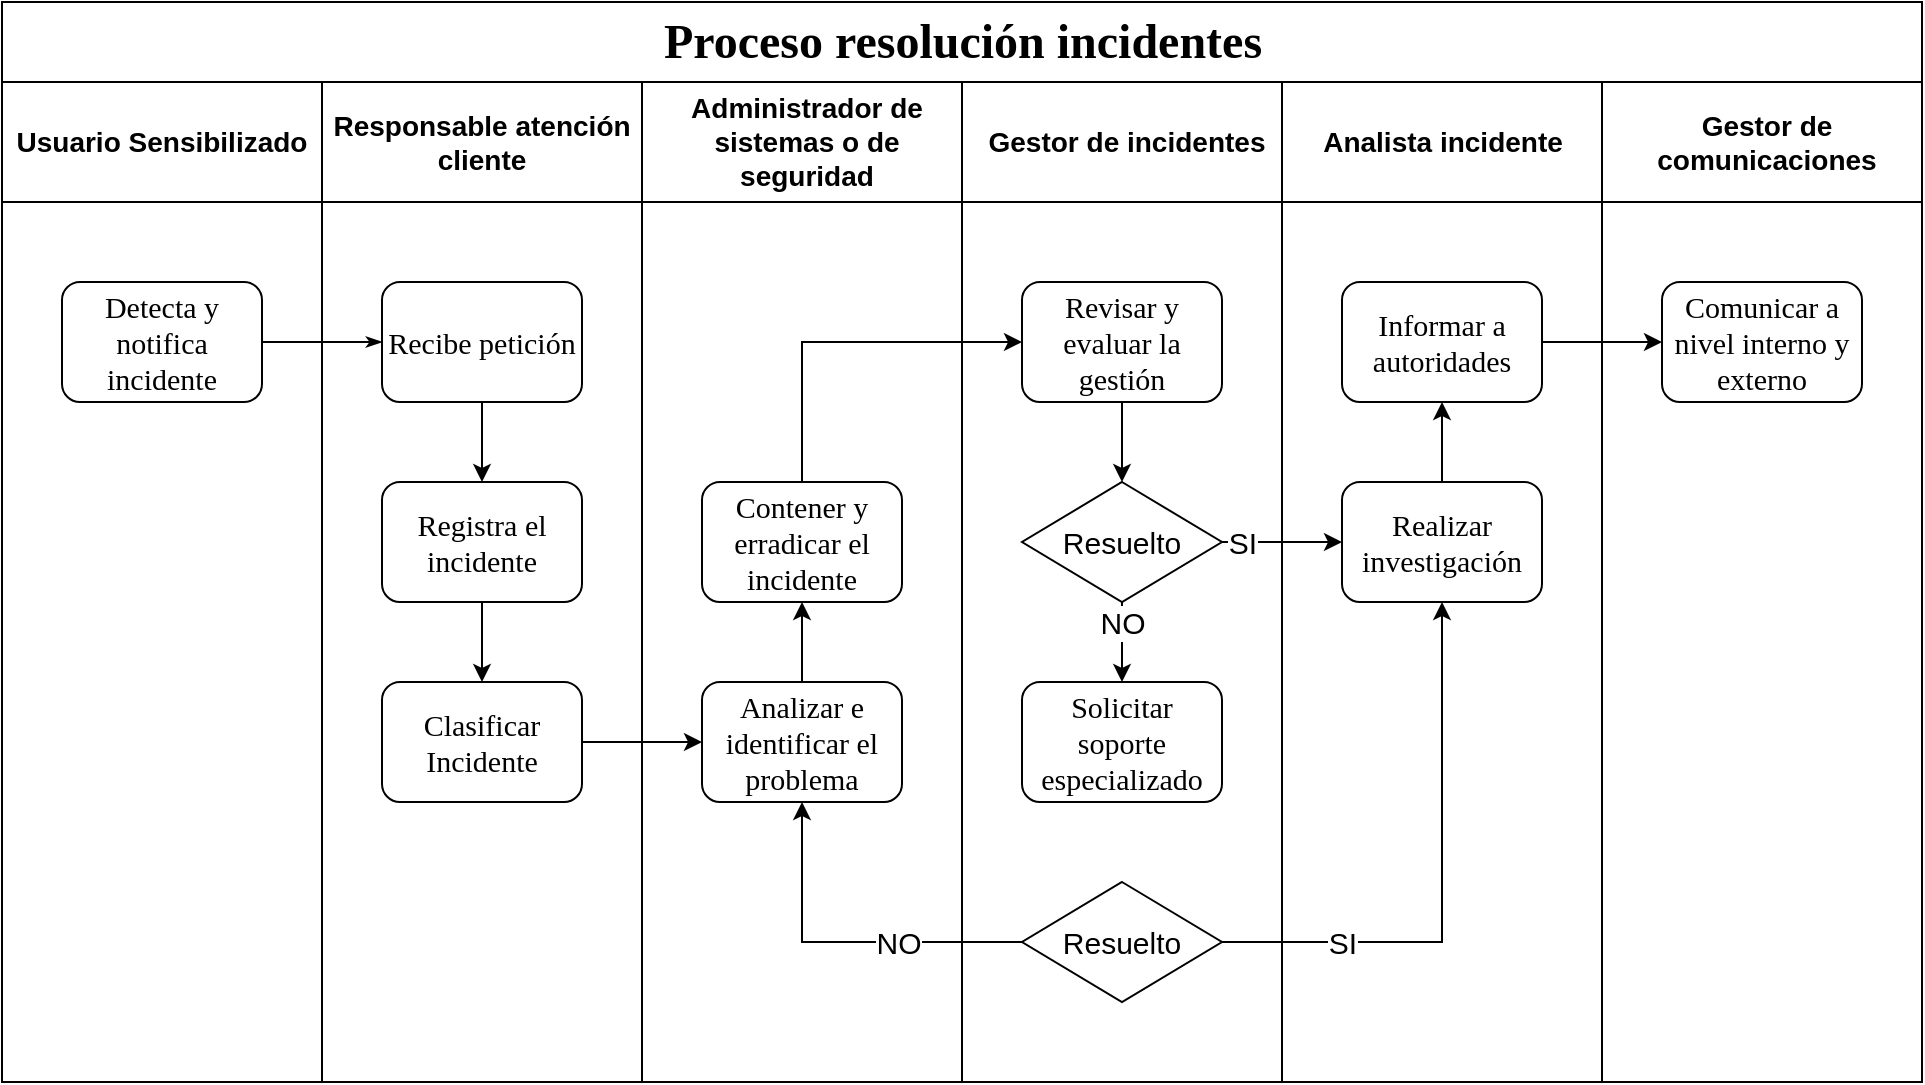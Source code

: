 <mxfile version="21.6.2" type="github">
  <diagram name="Page-1" id="74e2e168-ea6b-b213-b513-2b3c1d86103e">
    <mxGraphModel dx="1434" dy="782" grid="1" gridSize="10" guides="1" tooltips="1" connect="1" arrows="1" fold="1" page="1" pageScale="1" pageWidth="1100" pageHeight="850" background="none" math="0" shadow="0">
      <root>
        <mxCell id="0" />
        <mxCell id="1" parent="0" />
        <mxCell id="77e6c97f196da883-1" value="&lt;font style=&quot;font-size: 24px;&quot;&gt;Proceso resolución incidentes&lt;/font&gt;" style="swimlane;html=1;childLayout=stackLayout;startSize=40;rounded=0;shadow=0;labelBackgroundColor=none;strokeWidth=1;fontFamily=Verdana;fontSize=8;align=center;" parent="1" vertex="1">
          <mxGeometry x="70" y="40" width="960" height="540" as="geometry" />
        </mxCell>
        <mxCell id="77e6c97f196da883-26" style="edgeStyle=orthogonalEdgeStyle;rounded=1;html=1;labelBackgroundColor=none;startArrow=none;startFill=0;startSize=5;endArrow=classicThin;endFill=1;endSize=5;jettySize=auto;orthogonalLoop=1;strokeWidth=1;fontFamily=Verdana;fontSize=8" parent="77e6c97f196da883-1" source="77e6c97f196da883-8" target="77e6c97f196da883-11" edge="1">
          <mxGeometry relative="1" as="geometry" />
        </mxCell>
        <mxCell id="xwWplqwxfc8pSK3iib9Y-7" style="edgeStyle=orthogonalEdgeStyle;rounded=0;orthogonalLoop=1;jettySize=auto;html=1;" edge="1" parent="77e6c97f196da883-1" source="o0FgMDYgUWWKKPsyctwP-3" target="xwWplqwxfc8pSK3iib9Y-4">
          <mxGeometry relative="1" as="geometry" />
        </mxCell>
        <mxCell id="xwWplqwxfc8pSK3iib9Y-53" style="edgeStyle=orthogonalEdgeStyle;rounded=0;orthogonalLoop=1;jettySize=auto;html=1;entryX=0;entryY=0.5;entryDx=0;entryDy=0;" edge="1" parent="77e6c97f196da883-1" source="xwWplqwxfc8pSK3iib9Y-43" target="xwWplqwxfc8pSK3iib9Y-45">
          <mxGeometry relative="1" as="geometry" />
        </mxCell>
        <mxCell id="xwWplqwxfc8pSK3iib9Y-16" style="edgeStyle=orthogonalEdgeStyle;rounded=0;orthogonalLoop=1;jettySize=auto;html=1;entryX=0;entryY=0.5;entryDx=0;entryDy=0;exitX=1;exitY=0.5;exitDx=0;exitDy=0;curved=1;" edge="1" parent="77e6c97f196da883-1" source="xwWplqwxfc8pSK3iib9Y-11" target="xwWplqwxfc8pSK3iib9Y-15">
          <mxGeometry relative="1" as="geometry">
            <mxPoint x="560" y="370" as="sourcePoint" />
            <mxPoint x="670" y="400" as="targetPoint" />
          </mxGeometry>
        </mxCell>
        <mxCell id="xwWplqwxfc8pSK3iib9Y-47" value="SI" style="edgeLabel;html=1;align=center;verticalAlign=middle;resizable=0;points=[];fontSize=15;" vertex="1" connectable="0" parent="xwWplqwxfc8pSK3iib9Y-16">
          <mxGeometry x="-0.267" relative="1" as="geometry">
            <mxPoint x="-12" as="offset" />
          </mxGeometry>
        </mxCell>
        <mxCell id="xwWplqwxfc8pSK3iib9Y-54" style="edgeStyle=orthogonalEdgeStyle;rounded=0;orthogonalLoop=1;jettySize=auto;html=1;entryX=0;entryY=0.5;entryDx=0;entryDy=0;exitX=0.5;exitY=0;exitDx=0;exitDy=0;" edge="1" parent="77e6c97f196da883-1" source="xwWplqwxfc8pSK3iib9Y-5" target="xwWplqwxfc8pSK3iib9Y-10">
          <mxGeometry relative="1" as="geometry" />
        </mxCell>
        <mxCell id="xwWplqwxfc8pSK3iib9Y-58" style="edgeStyle=orthogonalEdgeStyle;rounded=0;orthogonalLoop=1;jettySize=auto;html=1;entryX=0.5;entryY=1;entryDx=0;entryDy=0;exitX=0;exitY=0.5;exitDx=0;exitDy=0;" edge="1" parent="77e6c97f196da883-1" source="xwWplqwxfc8pSK3iib9Y-57" target="xwWplqwxfc8pSK3iib9Y-4">
          <mxGeometry relative="1" as="geometry">
            <mxPoint x="720" y="400" as="targetPoint" />
            <Array as="points">
              <mxPoint x="400" y="470" />
            </Array>
          </mxGeometry>
        </mxCell>
        <mxCell id="xwWplqwxfc8pSK3iib9Y-59" value="NO" style="edgeLabel;html=1;align=center;verticalAlign=middle;resizable=0;points=[];fontSize=15;" vertex="1" connectable="0" parent="xwWplqwxfc8pSK3iib9Y-58">
          <mxGeometry relative="1" as="geometry">
            <mxPoint x="28" as="offset" />
          </mxGeometry>
        </mxCell>
        <mxCell id="xwWplqwxfc8pSK3iib9Y-60" style="edgeStyle=orthogonalEdgeStyle;rounded=0;orthogonalLoop=1;jettySize=auto;html=1;entryX=0.5;entryY=1;entryDx=0;entryDy=0;exitX=1;exitY=0.5;exitDx=0;exitDy=0;" edge="1" parent="77e6c97f196da883-1" source="xwWplqwxfc8pSK3iib9Y-57" target="xwWplqwxfc8pSK3iib9Y-15">
          <mxGeometry relative="1" as="geometry">
            <mxPoint x="720" y="470" as="sourcePoint" />
            <mxPoint x="830" y="330" as="targetPoint" />
            <Array as="points">
              <mxPoint x="720" y="470" />
            </Array>
          </mxGeometry>
        </mxCell>
        <mxCell id="xwWplqwxfc8pSK3iib9Y-61" value="SI" style="edgeLabel;html=1;align=center;verticalAlign=middle;resizable=0;points=[];fontSize=15;" vertex="1" connectable="0" parent="xwWplqwxfc8pSK3iib9Y-60">
          <mxGeometry x="-0.267" relative="1" as="geometry">
            <mxPoint x="-43" as="offset" />
          </mxGeometry>
        </mxCell>
        <mxCell id="77e6c97f196da883-2" value="Usuario Sensibilizado" style="swimlane;html=1;startSize=60;whiteSpace=wrap;fontSize=14;" parent="77e6c97f196da883-1" vertex="1">
          <mxGeometry y="40" width="160" height="500" as="geometry" />
        </mxCell>
        <mxCell id="77e6c97f196da883-8" value="Detecta y notifica incidente" style="rounded=1;whiteSpace=wrap;html=1;shadow=0;labelBackgroundColor=none;strokeWidth=1;fontFamily=Verdana;fontSize=15;align=center;" parent="77e6c97f196da883-2" vertex="1">
          <mxGeometry x="30" y="100" width="100" height="60" as="geometry" />
        </mxCell>
        <mxCell id="77e6c97f196da883-3" value="Responsable atención cliente" style="swimlane;html=1;startSize=60;whiteSpace=wrap;fontSize=14;" parent="77e6c97f196da883-1" vertex="1">
          <mxGeometry x="160" y="40" width="160" height="500" as="geometry" />
        </mxCell>
        <mxCell id="xwWplqwxfc8pSK3iib9Y-2" style="edgeStyle=orthogonalEdgeStyle;rounded=0;orthogonalLoop=1;jettySize=auto;html=1;" edge="1" parent="77e6c97f196da883-3" source="77e6c97f196da883-11" target="xwWplqwxfc8pSK3iib9Y-1">
          <mxGeometry relative="1" as="geometry" />
        </mxCell>
        <mxCell id="77e6c97f196da883-11" value="Recibe petición" style="rounded=1;whiteSpace=wrap;html=1;shadow=0;labelBackgroundColor=none;strokeWidth=1;fontFamily=Verdana;fontSize=15;align=center;" parent="77e6c97f196da883-3" vertex="1">
          <mxGeometry x="30" y="100" width="100" height="60" as="geometry" />
        </mxCell>
        <mxCell id="o0FgMDYgUWWKKPsyctwP-3" value="Clasificar Incidente" style="rounded=1;whiteSpace=wrap;html=1;shadow=0;labelBackgroundColor=none;strokeWidth=1;fontFamily=Verdana;fontSize=15;align=center;" parent="77e6c97f196da883-3" vertex="1">
          <mxGeometry x="30" y="300" width="100" height="60" as="geometry" />
        </mxCell>
        <mxCell id="xwWplqwxfc8pSK3iib9Y-6" style="edgeStyle=orthogonalEdgeStyle;rounded=0;orthogonalLoop=1;jettySize=auto;html=1;" edge="1" parent="77e6c97f196da883-3" source="xwWplqwxfc8pSK3iib9Y-1" target="o0FgMDYgUWWKKPsyctwP-3">
          <mxGeometry relative="1" as="geometry" />
        </mxCell>
        <mxCell id="xwWplqwxfc8pSK3iib9Y-1" value="Registra el incidente" style="rounded=1;whiteSpace=wrap;html=1;shadow=0;labelBackgroundColor=none;strokeWidth=1;fontFamily=Verdana;fontSize=15;align=center;" vertex="1" parent="77e6c97f196da883-3">
          <mxGeometry x="30" y="200" width="100" height="60" as="geometry" />
        </mxCell>
        <mxCell id="77e6c97f196da883-4" value="Administrador de sistemas o de seguridad" style="swimlane;html=1;startSize=60;whiteSpace=wrap;spacingLeft=10;spacingRight=5;fontSize=14;" parent="77e6c97f196da883-1" vertex="1">
          <mxGeometry x="320" y="40" width="160" height="500" as="geometry" />
        </mxCell>
        <mxCell id="xwWplqwxfc8pSK3iib9Y-8" style="edgeStyle=orthogonalEdgeStyle;rounded=0;orthogonalLoop=1;jettySize=auto;html=1;" edge="1" parent="77e6c97f196da883-4" source="xwWplqwxfc8pSK3iib9Y-4" target="xwWplqwxfc8pSK3iib9Y-5">
          <mxGeometry relative="1" as="geometry" />
        </mxCell>
        <mxCell id="xwWplqwxfc8pSK3iib9Y-4" value="Analizar e identificar el problema" style="rounded=1;whiteSpace=wrap;html=1;shadow=0;labelBackgroundColor=none;strokeWidth=1;fontFamily=Verdana;fontSize=15;align=center;" vertex="1" parent="77e6c97f196da883-4">
          <mxGeometry x="30" y="300" width="100" height="60" as="geometry" />
        </mxCell>
        <mxCell id="xwWplqwxfc8pSK3iib9Y-5" value="Contener y erradicar el incidente" style="rounded=1;whiteSpace=wrap;html=1;shadow=0;labelBackgroundColor=none;strokeWidth=1;fontFamily=Verdana;fontSize=15;align=center;" vertex="1" parent="77e6c97f196da883-4">
          <mxGeometry x="30" y="200" width="100" height="60" as="geometry" />
        </mxCell>
        <mxCell id="77e6c97f196da883-5" value="Gestor de incidentes" style="swimlane;html=1;startSize=60;whiteSpace=wrap;spacing=2;spacingLeft=9;spacingRight=4;fontSize=14;" parent="77e6c97f196da883-1" vertex="1">
          <mxGeometry x="480" y="40" width="160" height="500" as="geometry" />
        </mxCell>
        <mxCell id="xwWplqwxfc8pSK3iib9Y-14" style="edgeStyle=orthogonalEdgeStyle;rounded=0;orthogonalLoop=1;jettySize=auto;html=1;" edge="1" parent="77e6c97f196da883-5" source="xwWplqwxfc8pSK3iib9Y-10" target="xwWplqwxfc8pSK3iib9Y-11">
          <mxGeometry relative="1" as="geometry" />
        </mxCell>
        <mxCell id="xwWplqwxfc8pSK3iib9Y-10" value="Revisar y evaluar la gestión" style="rounded=1;whiteSpace=wrap;html=1;shadow=0;labelBackgroundColor=none;strokeWidth=1;fontFamily=Verdana;fontSize=15;align=center;" vertex="1" parent="77e6c97f196da883-5">
          <mxGeometry x="30" y="100" width="100" height="60" as="geometry" />
        </mxCell>
        <mxCell id="xwWplqwxfc8pSK3iib9Y-11" value="Resuelto" style="rhombus;whiteSpace=wrap;html=1;fontSize=15;" vertex="1" parent="77e6c97f196da883-5">
          <mxGeometry x="30" y="200" width="100" height="60" as="geometry" />
        </mxCell>
        <mxCell id="xwWplqwxfc8pSK3iib9Y-48" value="Solicitar soporte especializado" style="rounded=1;whiteSpace=wrap;html=1;shadow=0;labelBackgroundColor=none;strokeWidth=1;fontFamily=Verdana;fontSize=15;align=center;" vertex="1" parent="77e6c97f196da883-5">
          <mxGeometry x="30" y="300" width="100" height="60" as="geometry" />
        </mxCell>
        <mxCell id="xwWplqwxfc8pSK3iib9Y-49" style="edgeStyle=orthogonalEdgeStyle;rounded=0;orthogonalLoop=1;jettySize=auto;html=1;entryX=0.5;entryY=0;entryDx=0;entryDy=0;exitX=0.5;exitY=1;exitDx=0;exitDy=0;" edge="1" parent="77e6c97f196da883-5" source="xwWplqwxfc8pSK3iib9Y-11" target="xwWplqwxfc8pSK3iib9Y-48">
          <mxGeometry relative="1" as="geometry">
            <mxPoint x="260" y="270" as="targetPoint" />
            <Array as="points">
              <mxPoint x="80" y="270" />
              <mxPoint x="80" y="270" />
            </Array>
          </mxGeometry>
        </mxCell>
        <mxCell id="xwWplqwxfc8pSK3iib9Y-51" value="NO" style="edgeLabel;html=1;align=center;verticalAlign=middle;resizable=0;points=[];fontSize=15;" vertex="1" connectable="0" parent="xwWplqwxfc8pSK3iib9Y-49">
          <mxGeometry relative="1" as="geometry">
            <mxPoint y="-10" as="offset" />
          </mxGeometry>
        </mxCell>
        <mxCell id="xwWplqwxfc8pSK3iib9Y-57" value="Resuelto" style="rhombus;whiteSpace=wrap;html=1;fontSize=15;" vertex="1" parent="77e6c97f196da883-5">
          <mxGeometry x="30" y="400" width="100" height="60" as="geometry" />
        </mxCell>
        <mxCell id="77e6c97f196da883-6" value="Analista incidente" style="swimlane;html=1;startSize=60;fontSize=14;" parent="77e6c97f196da883-1" vertex="1">
          <mxGeometry x="640" y="40" width="160" height="500" as="geometry" />
        </mxCell>
        <mxCell id="xwWplqwxfc8pSK3iib9Y-62" style="edgeStyle=orthogonalEdgeStyle;rounded=0;orthogonalLoop=1;jettySize=auto;html=1;" edge="1" parent="77e6c97f196da883-6" source="xwWplqwxfc8pSK3iib9Y-15" target="xwWplqwxfc8pSK3iib9Y-43">
          <mxGeometry relative="1" as="geometry" />
        </mxCell>
        <mxCell id="xwWplqwxfc8pSK3iib9Y-15" value="Realizar investigación" style="rounded=1;whiteSpace=wrap;html=1;shadow=0;labelBackgroundColor=none;strokeWidth=1;fontFamily=Verdana;fontSize=15;align=center;" vertex="1" parent="77e6c97f196da883-6">
          <mxGeometry x="30" y="200" width="100" height="60" as="geometry" />
        </mxCell>
        <mxCell id="xwWplqwxfc8pSK3iib9Y-43" value="Informar a autoridades" style="rounded=1;whiteSpace=wrap;html=1;shadow=0;labelBackgroundColor=none;strokeWidth=1;fontFamily=Verdana;fontSize=15;align=center;" vertex="1" parent="77e6c97f196da883-6">
          <mxGeometry x="30" y="100" width="100" height="60" as="geometry" />
        </mxCell>
        <mxCell id="77e6c97f196da883-7" value="Gestor de comunicaciones" style="swimlane;html=1;startSize=60;spacingLeft=10;spacingRight=5;whiteSpace=wrap;fontSize=14;" parent="77e6c97f196da883-1" vertex="1">
          <mxGeometry x="800" y="40" width="160" height="500" as="geometry" />
        </mxCell>
        <mxCell id="xwWplqwxfc8pSK3iib9Y-45" value="Comunicar a nivel interno y externo" style="rounded=1;whiteSpace=wrap;html=1;shadow=0;labelBackgroundColor=none;strokeWidth=1;fontFamily=Verdana;fontSize=15;align=center;" vertex="1" parent="77e6c97f196da883-7">
          <mxGeometry x="30" y="100" width="100" height="60" as="geometry" />
        </mxCell>
      </root>
    </mxGraphModel>
  </diagram>
</mxfile>
